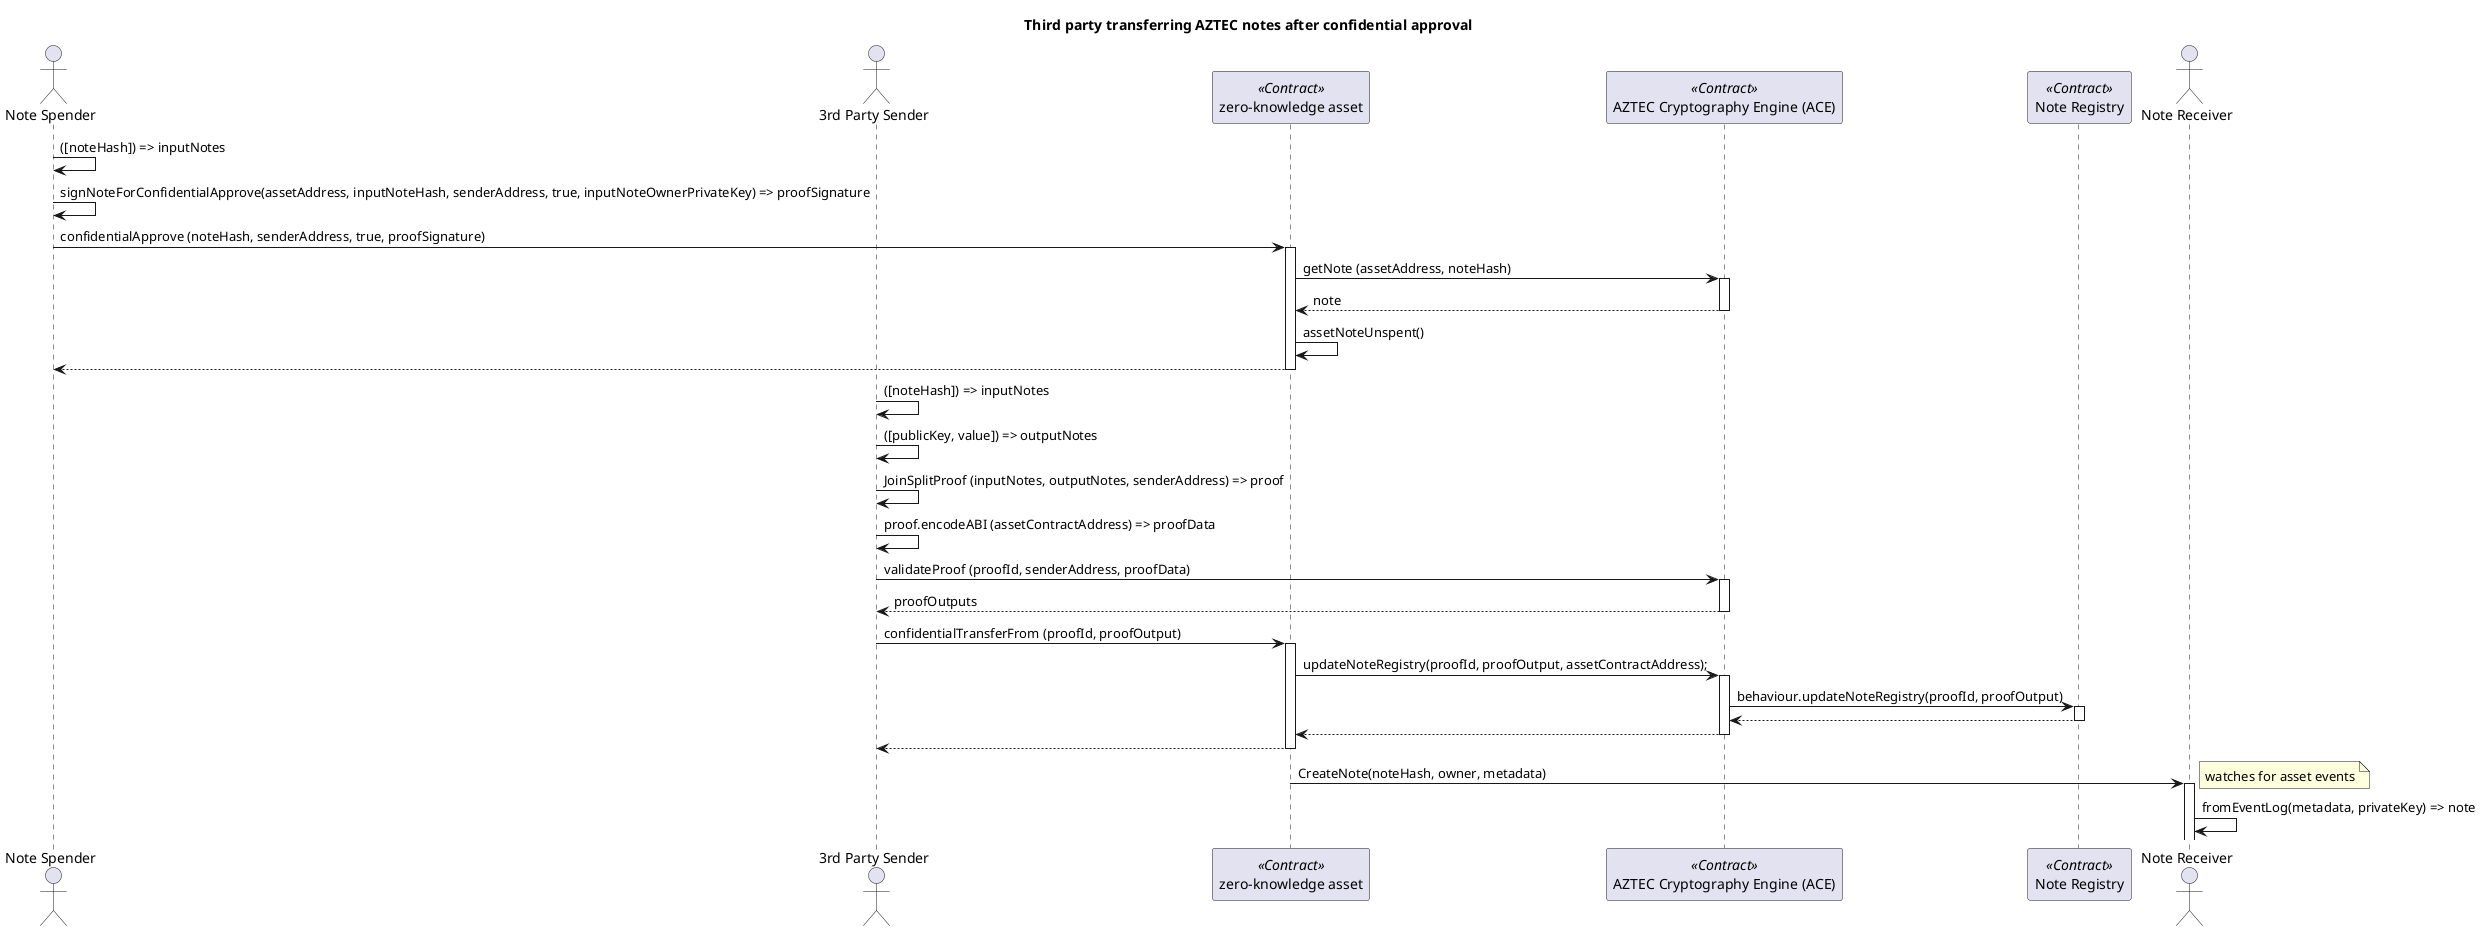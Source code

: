 @startuml

title Third party transferring AZTEC notes after confidential approval

actor "Note Spender" as spender
actor "3rd Party Sender" as sender
participant asset as "zero-knowledge asset" <<Contract>>
participant ace as "AZTEC Cryptography Engine (ACE)" <<Contract>>
participant registry as "Note Registry" <<Contract>>
actor "Note Receiver" as receiver

spender -> spender : ([noteHash]) => inputNotes
spender -> spender : signNoteForConfidentialApprove(assetAddress, inputNoteHash, senderAddress, true, inputNoteOwnerPrivateKey) => proofSignature
spender -> asset : confidentialApprove (noteHash, senderAddress, true, proofSignature)
activate asset
asset -> ace : getNote (assetAddress, noteHash) 
activate ace
return note
asset -> asset : assetNoteUnspent()
return

sender -> sender : ([noteHash]) => inputNotes
sender -> sender : ([publicKey, value]) => outputNotes
sender -> sender : JoinSplitProof (inputNotes, outputNotes, senderAddress) => proof
sender -> sender : proof.encodeABI (assetContractAddress) => proofData
sender -> ace : validateProof (proofId, senderAddress, proofData)
activate ace
return proofOutputs

sender -> asset : confidentialTransferFrom (proofId, proofOutput)
activate asset
asset -> ace : updateNoteRegistry(proofId, proofOutput, assetContractAddress);
activate ace
ace -> registry : behaviour.updateNoteRegistry(proofId, proofOutput)
activate registry
return
return
return

asset -> receiver : CreateNote(noteHash, owner, metadata)
note right: watches for asset events
activate receiver
receiver -> receiver : fromEventLog(metadata, privateKey) => note

@enduml
